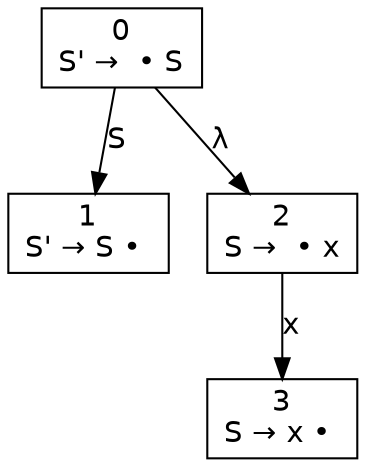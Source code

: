 digraph d{
node [fontname=Helvetica,shape=box];
edge [fontname=Helvetica];
n0 [label=<0<br />S' →  • S>];
n1 [label=<1<br />S' → S • >];
n2 [label=<2<br />S →  • x>];
n3 [label=<3<br />S → x • >];
n0 -> n1 [label="S"];
n0 -> n2 [label=<&lambda;>];
n2 -> n3 [label="x"];
}